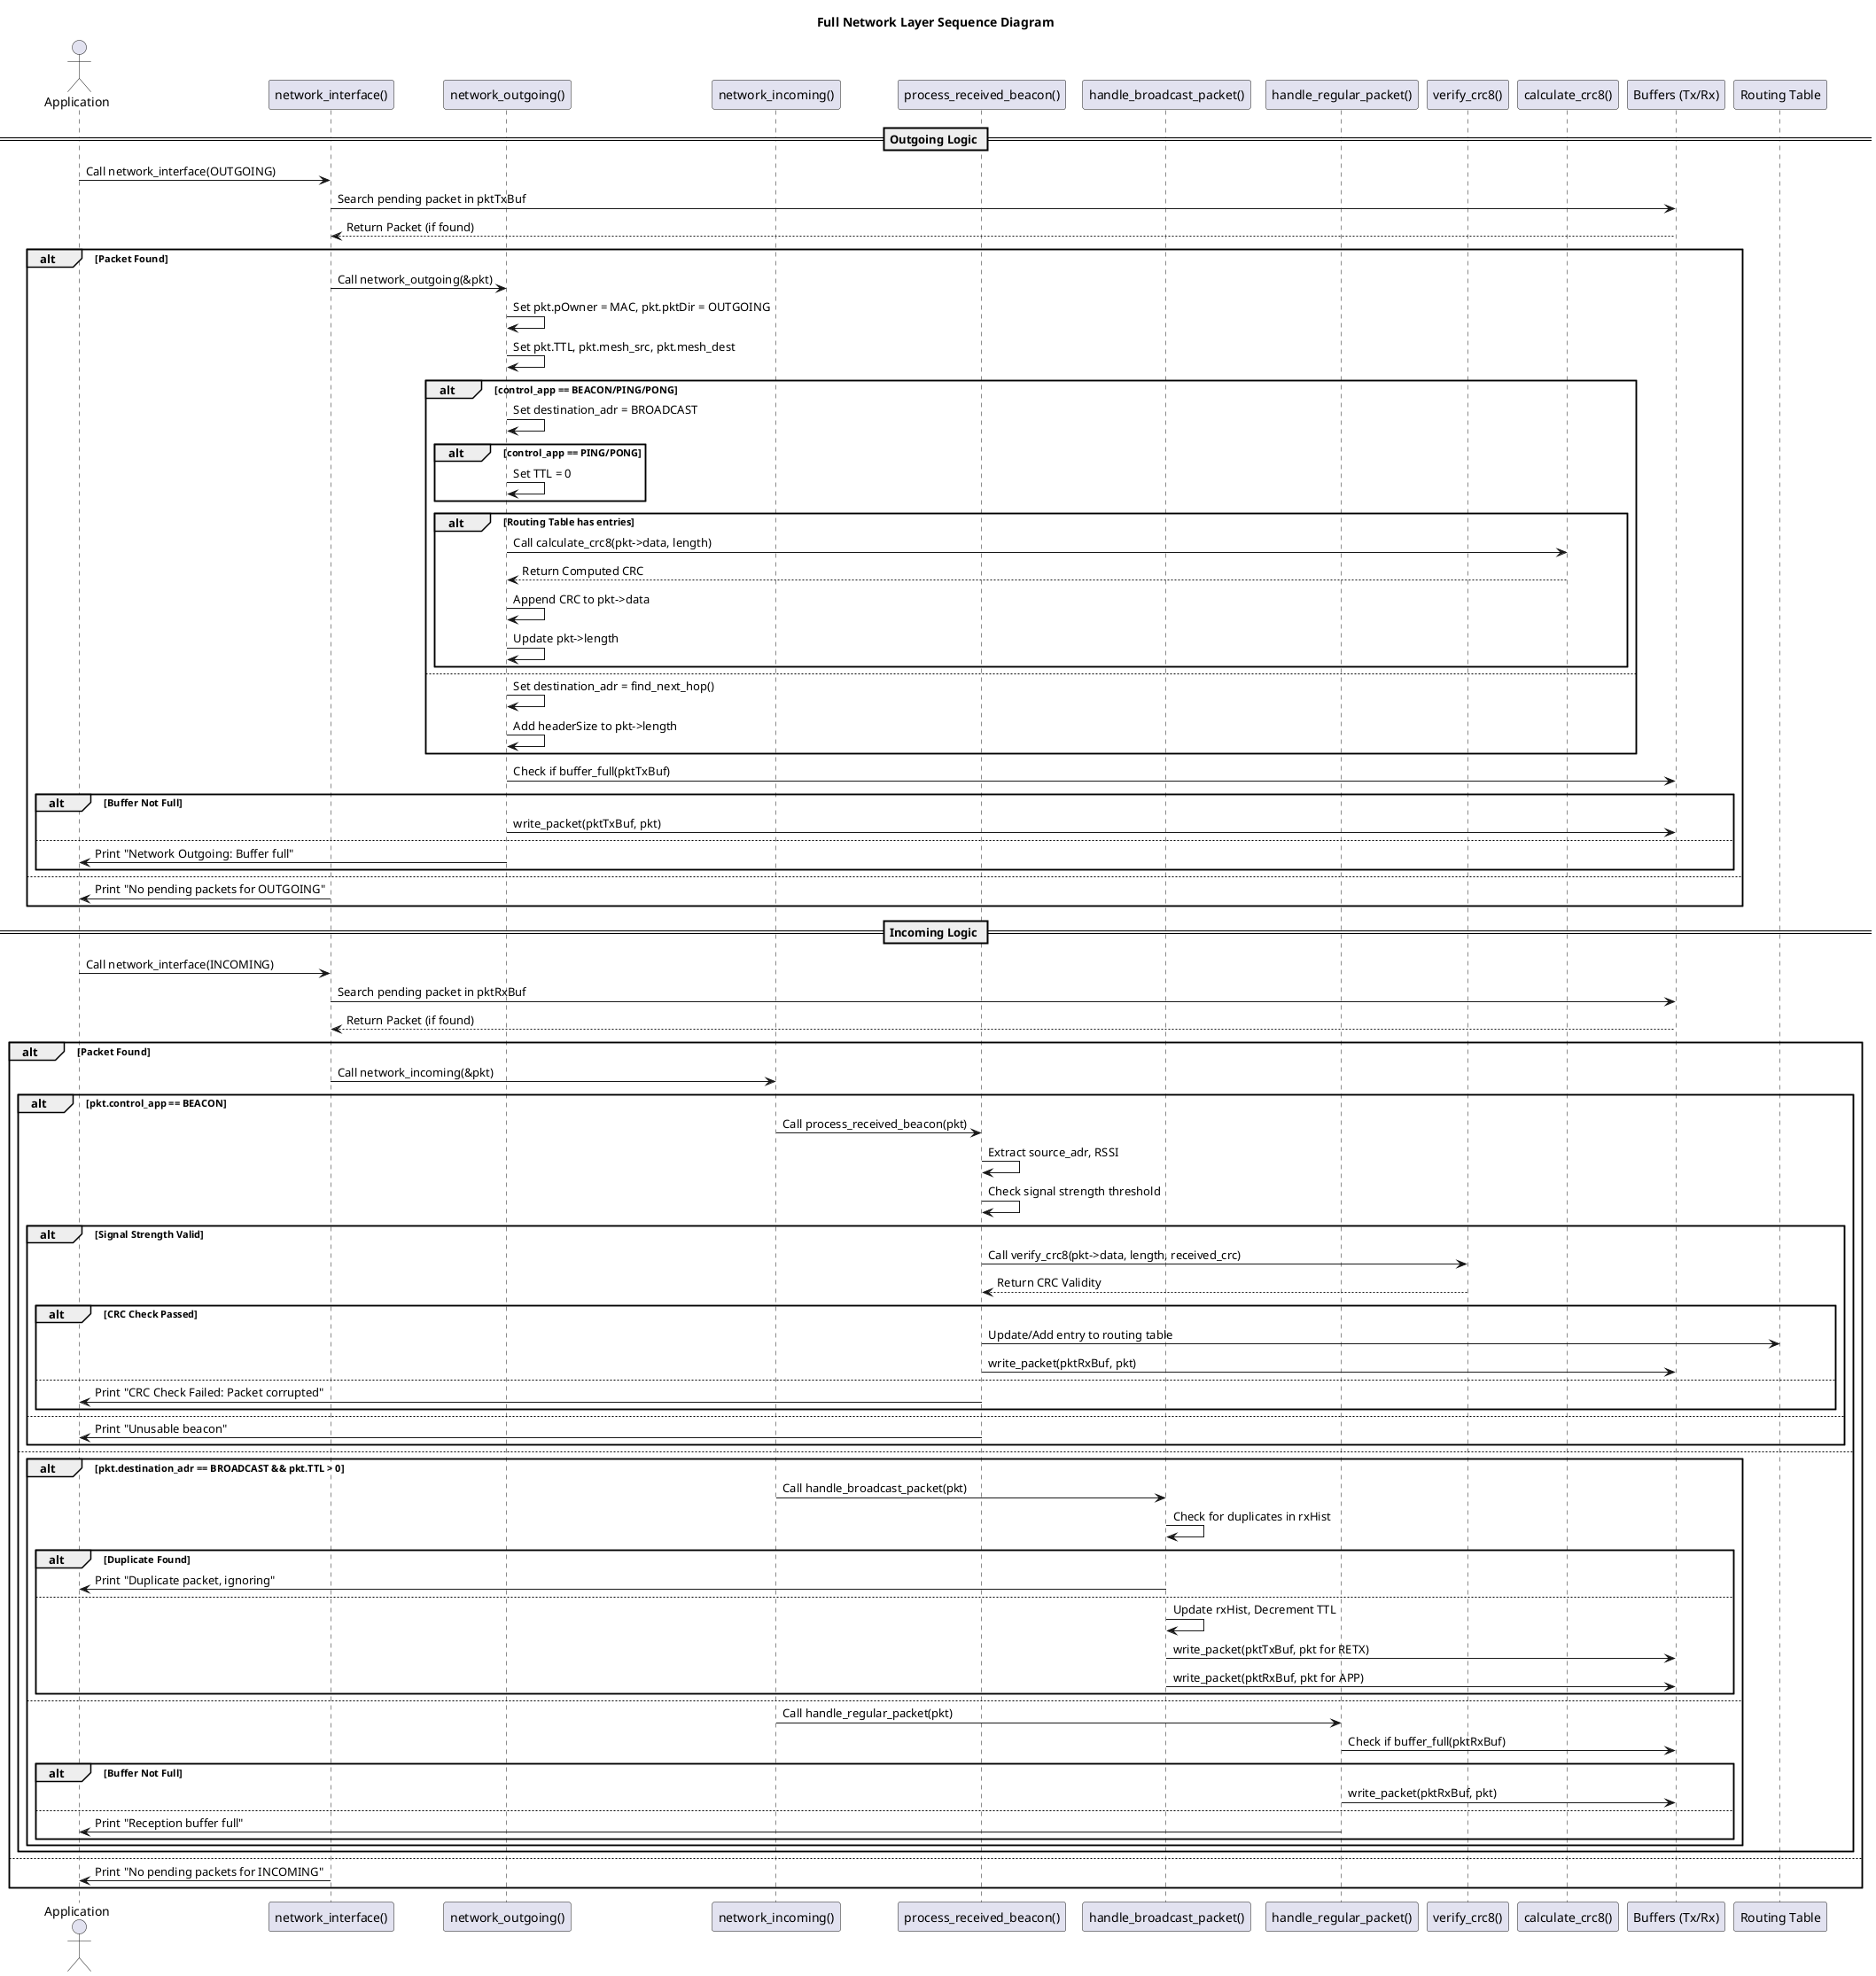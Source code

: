 @startuml
title Full Network Layer Sequence Diagram

actor Application
participant "network_interface()" as NI
participant "network_outgoing()" as NO
participant "network_incoming()" as NIc
participant "process_received_beacon()" as PRB
participant "handle_broadcast_packet()" as HBP
participant "handle_regular_packet()" as HRP
participant "verify_crc8()" as VCRC
participant "calculate_crc8()" as CCRC
participant "Buffers (Tx/Rx)" as Buffers
participant "Routing Table" as RT

== Outgoing Logic ==
Application -> NI: Call network_interface(OUTGOING)
NI -> Buffers: Search pending packet in pktTxBuf
Buffers --> NI: Return Packet (if found)

alt Packet Found
    NI -> NO: Call network_outgoing(&pkt)
    NO -> NO: Set pkt.pOwner = MAC, pkt.pktDir = OUTGOING
    NO -> NO: Set pkt.TTL, pkt.mesh_src, pkt.mesh_dest
    alt control_app == BEACON/PING/PONG
        NO -> NO: Set destination_adr = BROADCAST
        alt control_app == PING/PONG
            NO -> NO: Set TTL = 0
        end
        alt Routing Table has entries
            NO -> CCRC: Call calculate_crc8(pkt->data, length)
            CCRC --> NO: Return Computed CRC
            NO -> NO: Append CRC to pkt->data
            NO -> NO: Update pkt->length
        end
    else
        NO -> NO: Set destination_adr = find_next_hop()
        NO -> NO: Add headerSize to pkt->length
    end
    NO -> Buffers: Check if buffer_full(pktTxBuf)
    alt Buffer Not Full
        NO -> Buffers: write_packet(pktTxBuf, pkt)
    else
        NO -> Application: Print "Network Outgoing: Buffer full"
    end
else
    NI -> Application: Print "No pending packets for OUTGOING"
end

== Incoming Logic ==
Application -> NI: Call network_interface(INCOMING)
NI -> Buffers: Search pending packet in pktRxBuf
Buffers --> NI: Return Packet (if found)

alt Packet Found
    NI -> NIc: Call network_incoming(&pkt)
    alt pkt.control_app == BEACON
        NIc -> PRB: Call process_received_beacon(pkt)
        PRB -> PRB: Extract source_adr, RSSI
        PRB -> PRB: Check signal strength threshold
        alt Signal Strength Valid
            PRB -> VCRC: Call verify_crc8(pkt->data, length, received_crc)
            VCRC --> PRB: Return CRC Validity
            alt CRC Check Passed
                PRB -> RT: Update/Add entry to routing table
                PRB -> Buffers: write_packet(pktRxBuf, pkt)
            else
                PRB -> Application: Print "CRC Check Failed: Packet corrupted"
            end
        else
            PRB -> Application: Print "Unusable beacon"
        end
    else
        alt pkt.destination_adr == BROADCAST && pkt.TTL > 0
            NIc -> HBP: Call handle_broadcast_packet(pkt)
            HBP -> HBP: Check for duplicates in rxHist
            alt Duplicate Found
                HBP -> Application: Print "Duplicate packet, ignoring"
            else
                HBP -> HBP: Update rxHist, Decrement TTL
                HBP -> Buffers: write_packet(pktTxBuf, pkt for RETX)
                HBP -> Buffers: write_packet(pktRxBuf, pkt for APP)
            end
        else
            NIc -> HRP: Call handle_regular_packet(pkt)
            HRP -> Buffers: Check if buffer_full(pktRxBuf)
            alt Buffer Not Full
                HRP -> Buffers: write_packet(pktRxBuf, pkt)
            else
                HRP -> Application: Print "Reception buffer full"
            end
        end
    end
else
    NI -> Application: Print "No pending packets for INCOMING"
end

@enduml
